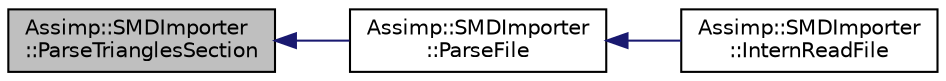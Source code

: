 digraph "Assimp::SMDImporter::ParseTrianglesSection"
{
  edge [fontname="Helvetica",fontsize="10",labelfontname="Helvetica",labelfontsize="10"];
  node [fontname="Helvetica",fontsize="10",shape=record];
  rankdir="LR";
  Node1 [label="Assimp::SMDImporter\l::ParseTrianglesSection",height=0.2,width=0.4,color="black", fillcolor="grey75", style="filled", fontcolor="black"];
  Node1 -> Node2 [dir="back",color="midnightblue",fontsize="10",style="solid"];
  Node2 [label="Assimp::SMDImporter\l::ParseFile",height=0.2,width=0.4,color="black", fillcolor="white", style="filled",URL="$class_assimp_1_1_s_m_d_importer.html#a4075b3c88e26fa5d812dee09c4021223"];
  Node2 -> Node3 [dir="back",color="midnightblue",fontsize="10",style="solid"];
  Node3 [label="Assimp::SMDImporter\l::InternReadFile",height=0.2,width=0.4,color="black", fillcolor="white", style="filled",URL="$class_assimp_1_1_s_m_d_importer.html#a4f1ad132927d8077a231228223b392eb"];
}
